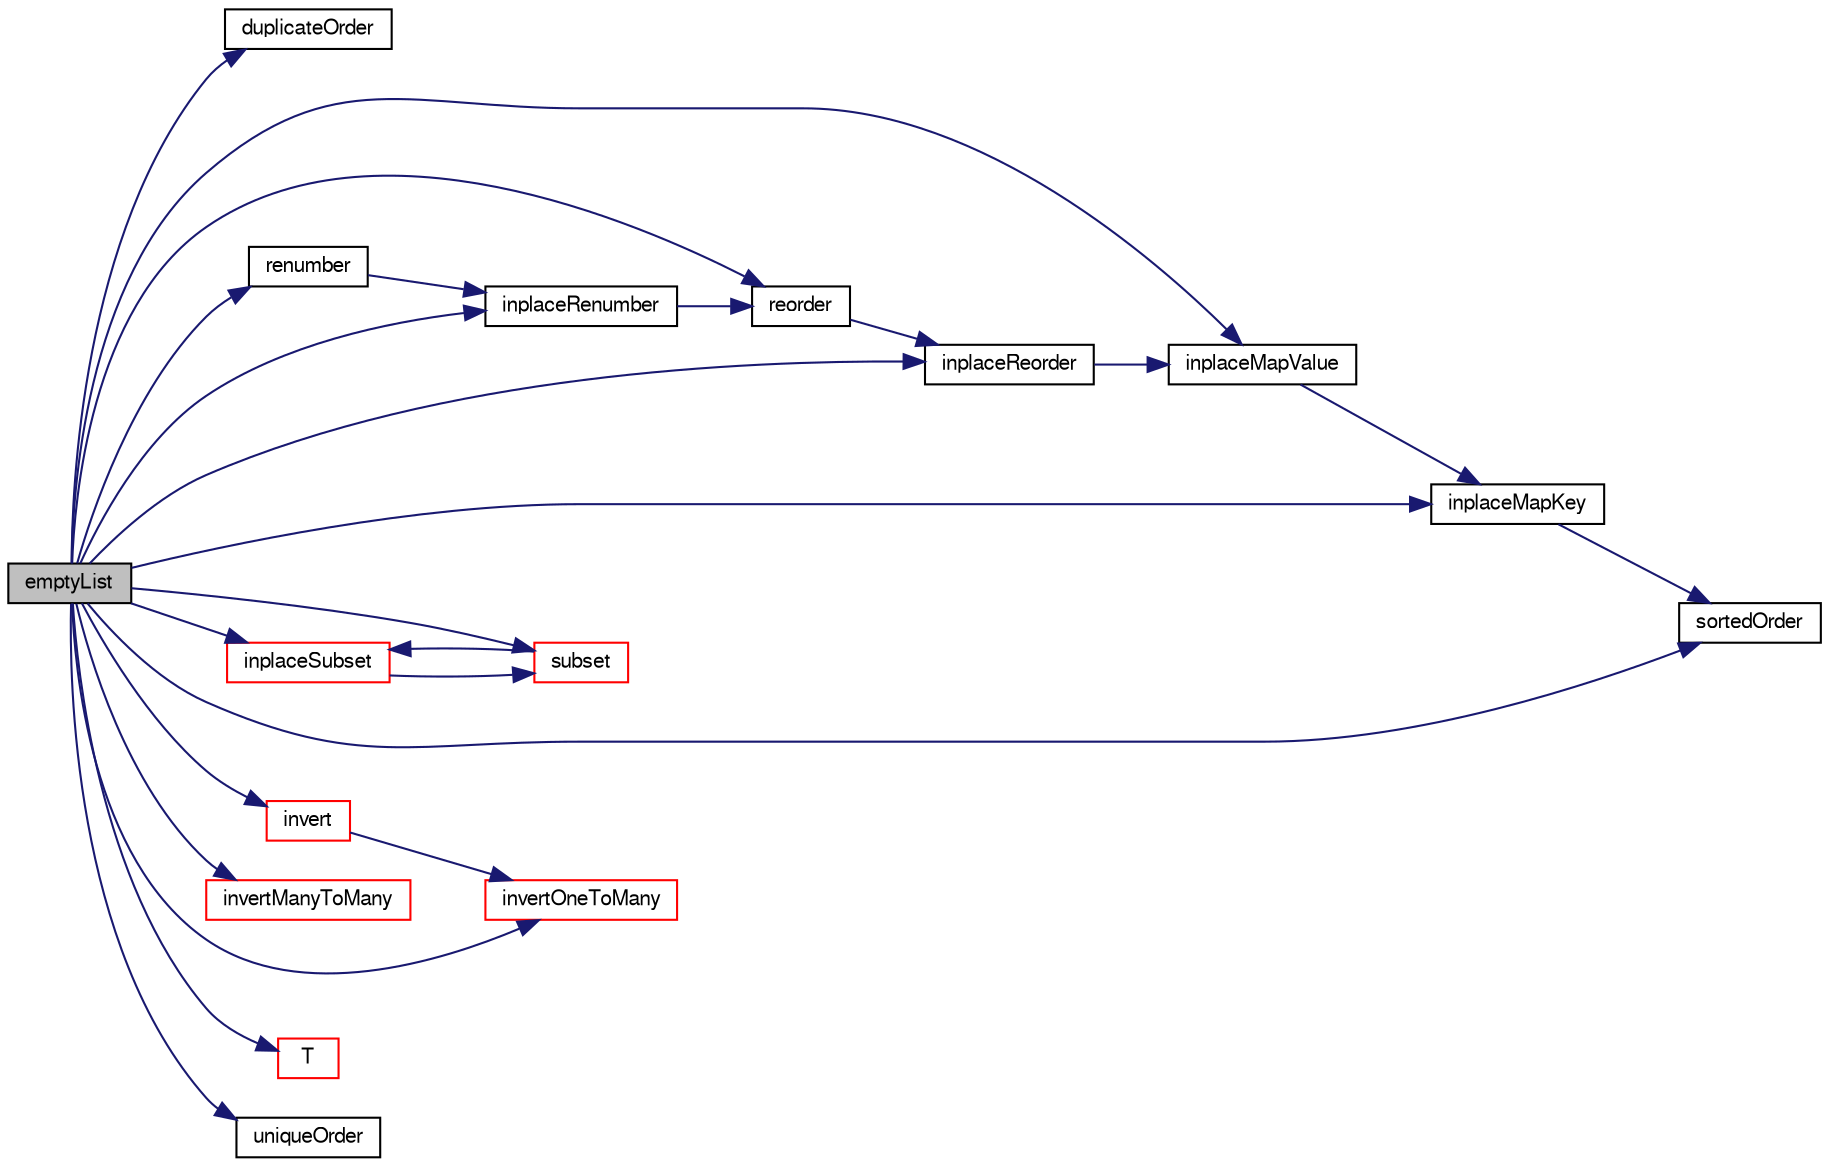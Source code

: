 digraph "emptyList"
{
  bgcolor="transparent";
  edge [fontname="FreeSans",fontsize="10",labelfontname="FreeSans",labelfontsize="10"];
  node [fontname="FreeSans",fontsize="10",shape=record];
  rankdir="LR";
  Node8512 [label="emptyList",height=0.2,width=0.4,color="black", fillcolor="grey75", style="filled", fontcolor="black"];
  Node8512 -> Node8513 [color="midnightblue",fontsize="10",style="solid",fontname="FreeSans"];
  Node8513 [label="duplicateOrder",height=0.2,width=0.4,color="black",URL="$a21124.html#a3bfebd14659da905101e95c83982e9b9",tooltip="Generate (sorted) indices corresponding to duplicate list values. "];
  Node8512 -> Node8514 [color="midnightblue",fontsize="10",style="solid",fontname="FreeSans"];
  Node8514 [label="inplaceMapKey",height=0.2,width=0.4,color="black",URL="$a21124.html#a3e2f2c878960555a295056322ec7948d",tooltip="Recreate with mapped keys. Do not map elements with negative key. "];
  Node8514 -> Node8515 [color="midnightblue",fontsize="10",style="solid",fontname="FreeSans"];
  Node8515 [label="sortedOrder",height=0.2,width=0.4,color="black",URL="$a21124.html#acf128ea037506c14446998bb7ca39264",tooltip="Generate the (stable) sort order for the list. "];
  Node8512 -> Node8516 [color="midnightblue",fontsize="10",style="solid",fontname="FreeSans"];
  Node8516 [label="inplaceMapValue",height=0.2,width=0.4,color="black",URL="$a21124.html#a19cf02c1e16c4ed90f6d0fb3c527a059",tooltip="Map values. Do not map negative values. "];
  Node8516 -> Node8514 [color="midnightblue",fontsize="10",style="solid",fontname="FreeSans"];
  Node8512 -> Node8517 [color="midnightblue",fontsize="10",style="solid",fontname="FreeSans"];
  Node8517 [label="inplaceRenumber",height=0.2,width=0.4,color="black",URL="$a21124.html#a9b337312524f331043d60cc58a96a5e1",tooltip="Inplace renumber the values of a list. "];
  Node8517 -> Node8518 [color="midnightblue",fontsize="10",style="solid",fontname="FreeSans"];
  Node8518 [label="reorder",height=0.2,width=0.4,color="black",URL="$a21124.html#ac8d3e47c690040e2c833e104a11a1af7",tooltip="Reorder the elements (indices, not values) of a list. "];
  Node8518 -> Node8519 [color="midnightblue",fontsize="10",style="solid",fontname="FreeSans"];
  Node8519 [label="inplaceReorder",height=0.2,width=0.4,color="black",URL="$a21124.html#afacafc96b1d456a8ba5cfb6c77ff9eb7",tooltip="Inplace reorder the elements of a list. "];
  Node8519 -> Node8516 [color="midnightblue",fontsize="10",style="solid",fontname="FreeSans"];
  Node8512 -> Node8519 [color="midnightblue",fontsize="10",style="solid",fontname="FreeSans"];
  Node8512 -> Node8520 [color="midnightblue",fontsize="10",style="solid",fontname="FreeSans"];
  Node8520 [label="inplaceSubset",height=0.2,width=0.4,color="red",URL="$a21124.html#a42646732972db3a8e8af557f0d311f8c",tooltip="Inplace extract elements of List when select is a certain value. "];
  Node8520 -> Node8565 [color="midnightblue",fontsize="10",style="solid",fontname="FreeSans"];
  Node8565 [label="subset",height=0.2,width=0.4,color="red",URL="$a21124.html#af053f0dfbaeb31c38d85eb32efcd00d1",tooltip="Extract elements of List when select is a certain value. "];
  Node8565 -> Node8520 [color="midnightblue",fontsize="10",style="solid",fontname="FreeSans"];
  Node8512 -> Node8566 [color="midnightblue",fontsize="10",style="solid",fontname="FreeSans"];
  Node8566 [label="invert",height=0.2,width=0.4,color="red",URL="$a21124.html#a327595a4510d001734d50819f3ee744d",tooltip="Invert one-to-one map. Unmapped elements will be -1. "];
  Node8566 -> Node8567 [color="midnightblue",fontsize="10",style="solid",fontname="FreeSans"];
  Node8567 [label="invertOneToMany",height=0.2,width=0.4,color="red",URL="$a21124.html#a5da5e7d950073675f3b3d26323a640db",tooltip="Invert one-to-many map. Unmapped elements will be size 0. "];
  Node8512 -> Node8569 [color="midnightblue",fontsize="10",style="solid",fontname="FreeSans"];
  Node8569 [label="invertManyToMany",height=0.2,width=0.4,color="red",URL="$a21124.html#af31016490620bc000b61c89e75cbfd0b",tooltip="Invert many-to-many. "];
  Node8512 -> Node8567 [color="midnightblue",fontsize="10",style="solid",fontname="FreeSans"];
  Node8512 -> Node8580 [color="midnightblue",fontsize="10",style="solid",fontname="FreeSans"];
  Node8580 [label="renumber",height=0.2,width=0.4,color="black",URL="$a21124.html#a495791c4d9e97a9fb63adc1124e336dd",tooltip="Renumber the values (not the indices) of a list. "];
  Node8580 -> Node8517 [color="midnightblue",fontsize="10",style="solid",fontname="FreeSans"];
  Node8512 -> Node8518 [color="midnightblue",fontsize="10",style="solid",fontname="FreeSans"];
  Node8512 -> Node8515 [color="midnightblue",fontsize="10",style="solid",fontname="FreeSans"];
  Node8512 -> Node8565 [color="midnightblue",fontsize="10",style="solid",fontname="FreeSans"];
  Node8512 -> Node8581 [color="midnightblue",fontsize="10",style="solid",fontname="FreeSans"];
  Node8581 [label="T",height=0.2,width=0.4,color="red",URL="$a21124.html#ae57fda0abb14bb0944947c463c6e09d4"];
  Node8512 -> Node8586 [color="midnightblue",fontsize="10",style="solid",fontname="FreeSans"];
  Node8586 [label="uniqueOrder",height=0.2,width=0.4,color="black",URL="$a21124.html#ac8f24088cf436ea721d28e233503a68b",tooltip="Generate (sorted) indices corresponding to unique list values. "];
}

